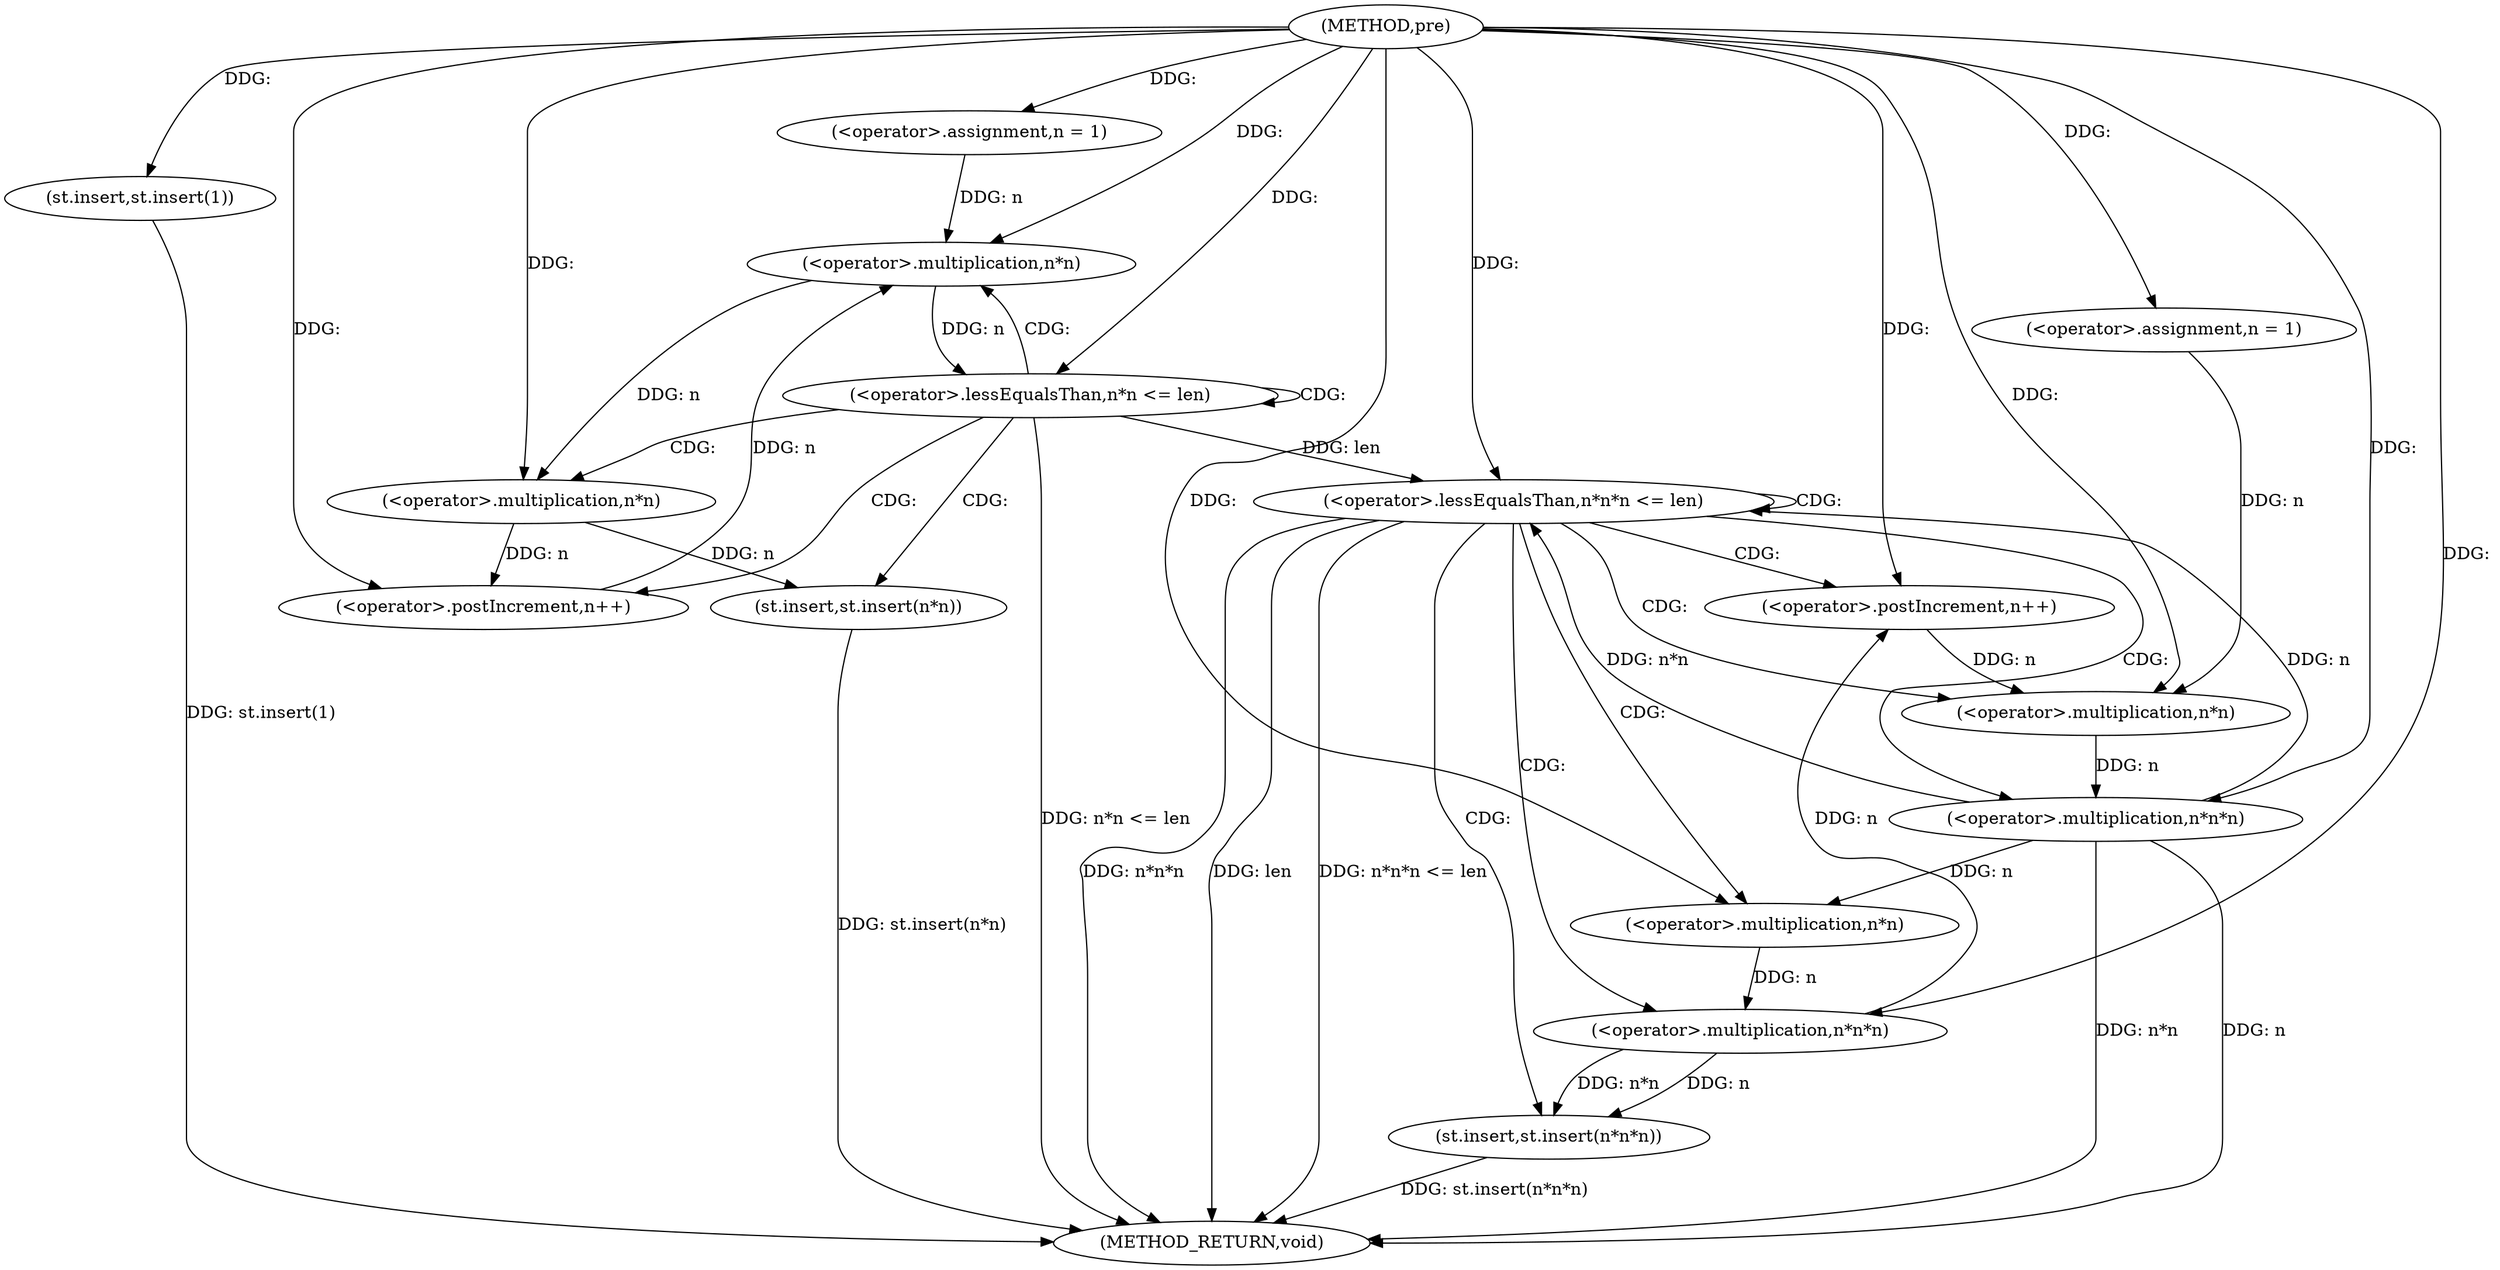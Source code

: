 digraph "pre" {  
"1000103" [label = "(METHOD,pre)" ]
"1000144" [label = "(METHOD_RETURN,void)" ]
"1000106" [label = "(<operator>.assignment,n = 1)" ]
"1000109" [label = "(st.insert,st.insert(1))" ]
"1000124" [label = "(<operator>.assignment,n = 1)" ]
"1000112" [label = "(<operator>.lessEqualsThan,n*n <= len)" ]
"1000128" [label = "(<operator>.lessEqualsThan,n*n*n <= len)" ]
"1000118" [label = "(st.insert,st.insert(n*n))" ]
"1000122" [label = "(<operator>.postIncrement,n++)" ]
"1000136" [label = "(st.insert,st.insert(n*n*n))" ]
"1000142" [label = "(<operator>.postIncrement,n++)" ]
"1000113" [label = "(<operator>.multiplication,n*n)" ]
"1000129" [label = "(<operator>.multiplication,n*n*n)" ]
"1000119" [label = "(<operator>.multiplication,n*n)" ]
"1000131" [label = "(<operator>.multiplication,n*n)" ]
"1000137" [label = "(<operator>.multiplication,n*n*n)" ]
"1000139" [label = "(<operator>.multiplication,n*n)" ]
  "1000109" -> "1000144"  [ label = "DDG: st.insert(1)"] 
  "1000112" -> "1000144"  [ label = "DDG: n*n <= len"] 
  "1000129" -> "1000144"  [ label = "DDG: n"] 
  "1000129" -> "1000144"  [ label = "DDG: n*n"] 
  "1000128" -> "1000144"  [ label = "DDG: n*n*n"] 
  "1000128" -> "1000144"  [ label = "DDG: len"] 
  "1000128" -> "1000144"  [ label = "DDG: n*n*n <= len"] 
  "1000136" -> "1000144"  [ label = "DDG: st.insert(n*n*n)"] 
  "1000118" -> "1000144"  [ label = "DDG: st.insert(n*n)"] 
  "1000103" -> "1000106"  [ label = "DDG: "] 
  "1000103" -> "1000124"  [ label = "DDG: "] 
  "1000103" -> "1000109"  [ label = "DDG: "] 
  "1000113" -> "1000112"  [ label = "DDG: n"] 
  "1000103" -> "1000112"  [ label = "DDG: "] 
  "1000129" -> "1000128"  [ label = "DDG: n"] 
  "1000129" -> "1000128"  [ label = "DDG: n*n"] 
  "1000112" -> "1000128"  [ label = "DDG: len"] 
  "1000103" -> "1000128"  [ label = "DDG: "] 
  "1000106" -> "1000113"  [ label = "DDG: n"] 
  "1000122" -> "1000113"  [ label = "DDG: n"] 
  "1000103" -> "1000113"  [ label = "DDG: "] 
  "1000119" -> "1000118"  [ label = "DDG: n"] 
  "1000119" -> "1000122"  [ label = "DDG: n"] 
  "1000103" -> "1000122"  [ label = "DDG: "] 
  "1000131" -> "1000129"  [ label = "DDG: n"] 
  "1000103" -> "1000129"  [ label = "DDG: "] 
  "1000137" -> "1000136"  [ label = "DDG: n*n"] 
  "1000137" -> "1000136"  [ label = "DDG: n"] 
  "1000137" -> "1000142"  [ label = "DDG: n"] 
  "1000103" -> "1000142"  [ label = "DDG: "] 
  "1000113" -> "1000119"  [ label = "DDG: n"] 
  "1000103" -> "1000119"  [ label = "DDG: "] 
  "1000124" -> "1000131"  [ label = "DDG: n"] 
  "1000142" -> "1000131"  [ label = "DDG: n"] 
  "1000103" -> "1000131"  [ label = "DDG: "] 
  "1000139" -> "1000137"  [ label = "DDG: n"] 
  "1000103" -> "1000137"  [ label = "DDG: "] 
  "1000129" -> "1000139"  [ label = "DDG: n"] 
  "1000103" -> "1000139"  [ label = "DDG: "] 
  "1000112" -> "1000112"  [ label = "CDG: "] 
  "1000112" -> "1000113"  [ label = "CDG: "] 
  "1000112" -> "1000119"  [ label = "CDG: "] 
  "1000112" -> "1000118"  [ label = "CDG: "] 
  "1000112" -> "1000122"  [ label = "CDG: "] 
  "1000128" -> "1000131"  [ label = "CDG: "] 
  "1000128" -> "1000142"  [ label = "CDG: "] 
  "1000128" -> "1000128"  [ label = "CDG: "] 
  "1000128" -> "1000137"  [ label = "CDG: "] 
  "1000128" -> "1000129"  [ label = "CDG: "] 
  "1000128" -> "1000139"  [ label = "CDG: "] 
  "1000128" -> "1000136"  [ label = "CDG: "] 
}
